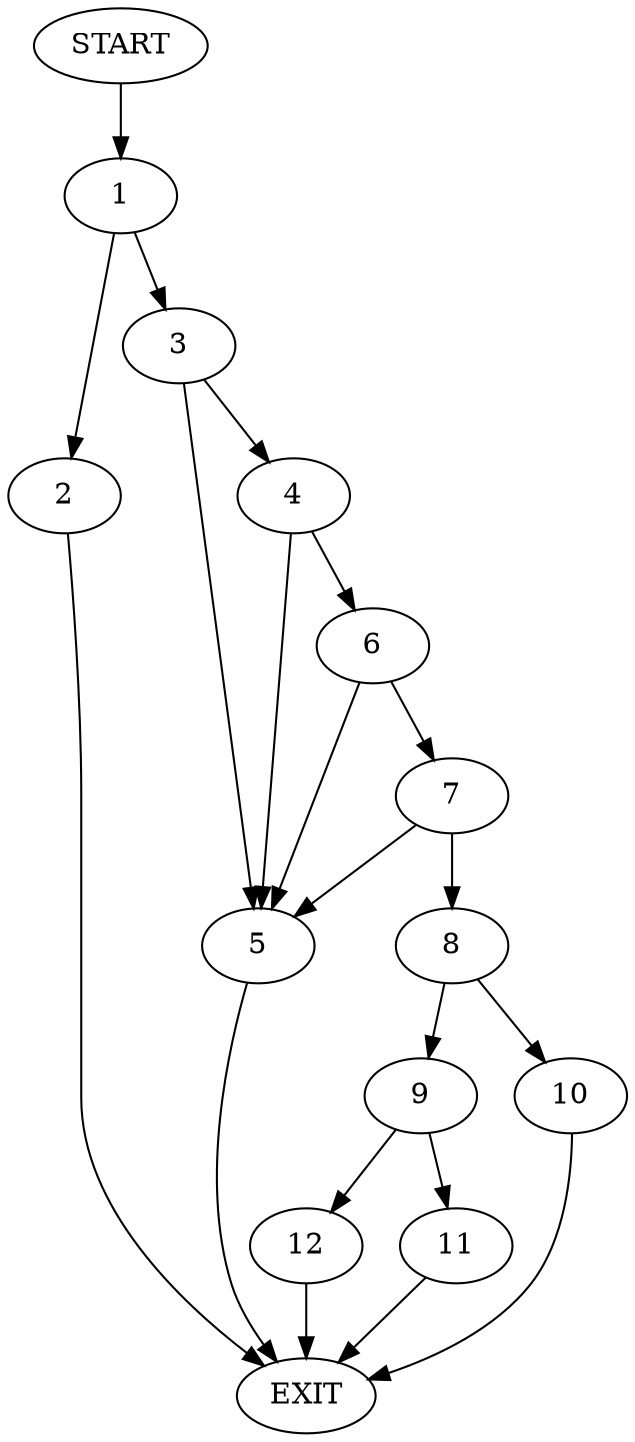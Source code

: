 digraph {
0 [label="START"]
13 [label="EXIT"]
0 -> 1
1 -> 2
1 -> 3
3 -> 4
3 -> 5
2 -> 13
4 -> 6
4 -> 5
5 -> 13
6 -> 5
6 -> 7
7 -> 8
7 -> 5
8 -> 9
8 -> 10
10 -> 13
9 -> 11
9 -> 12
11 -> 13
12 -> 13
}
